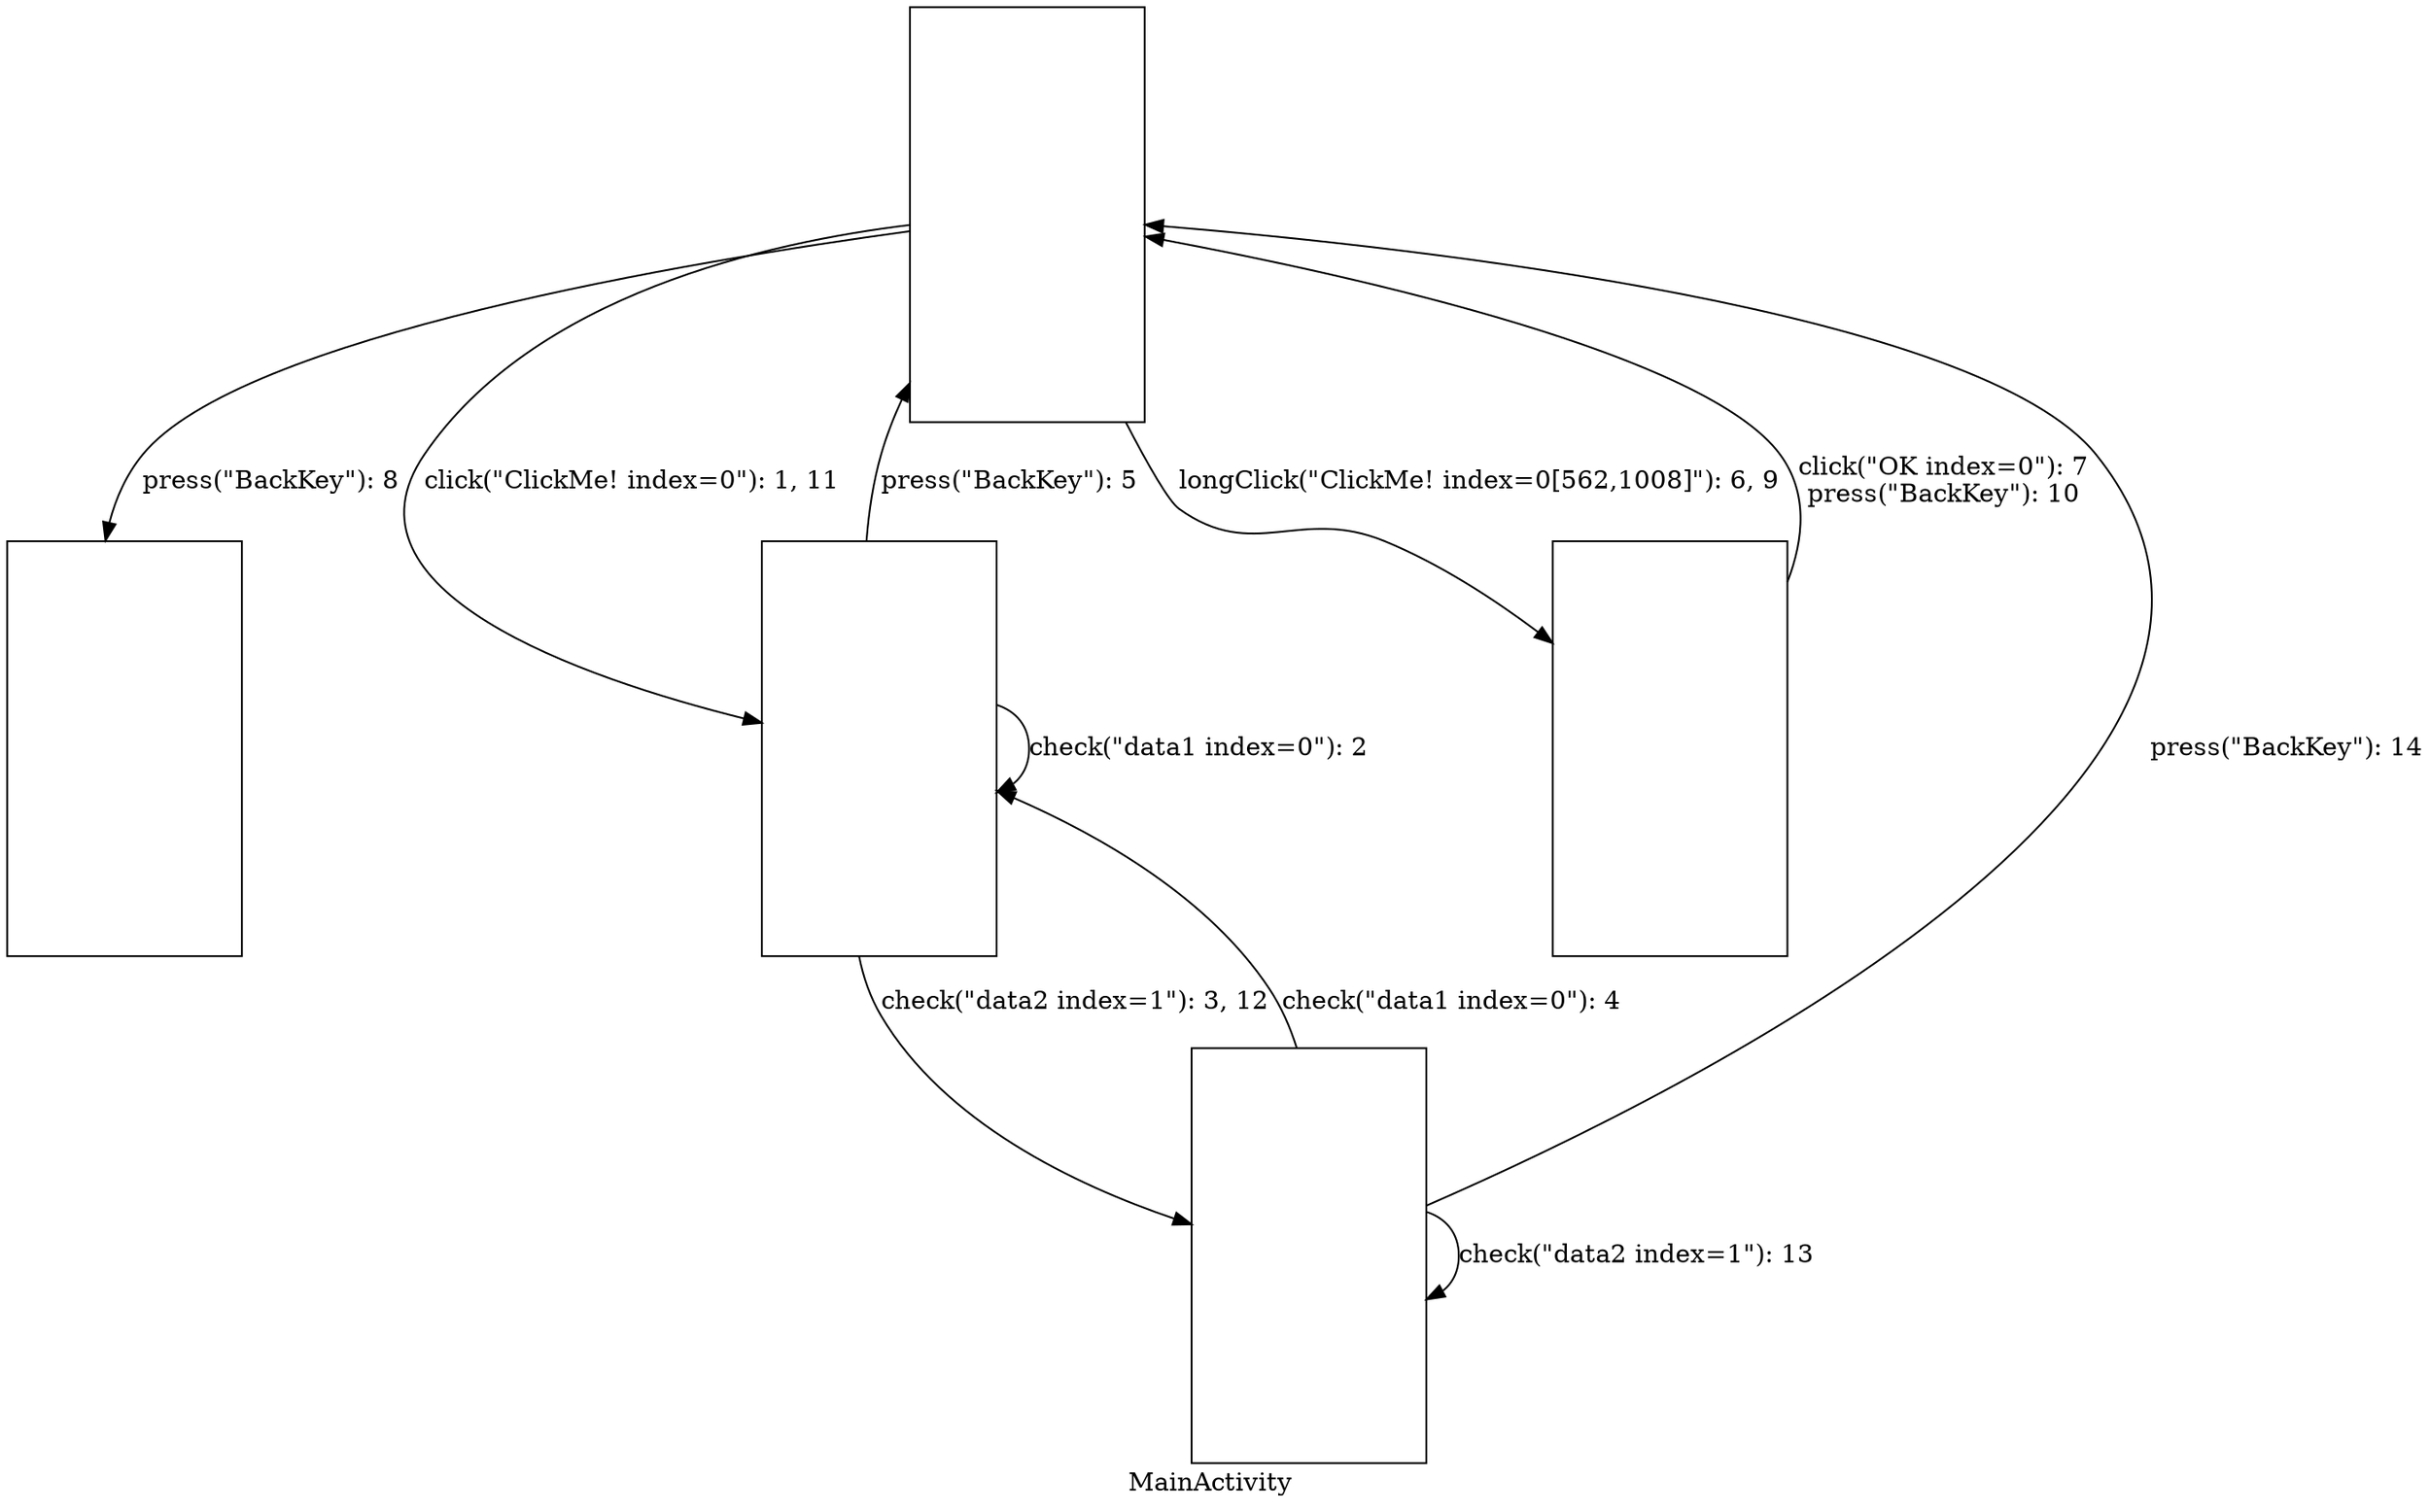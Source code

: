 digraph g {
graph [color=red];
imagepath = "gui_pages/20181214_181510_testpopup_NFS";
label = "  HomeActivity   ";
state_0 [label="",shape=box,fixedsize=true,width=1.8,height=3.2,image="States/0.png",URL="States/0.png"];
label = "  MainActivity   ";
state_1 [label="",shape=box,fixedsize=true,width=1.8,height=3.2,image="States/1.png",URL="States/1.png"];
state_2 [label="",shape=box,fixedsize=true,width=1.8,height=3.2,image="States/2.png",URL="States/2.png"];
state_4 [label="",shape=box,fixedsize=true,width=1.8,height=3.2,image="States/4.png",URL="States/4.png"];
state_7 [label="",shape=box,fixedsize=true,width=1.8,height=3.2,image="States/7.png",URL="States/7.png"];
state_1 -> state_2[label = "click(\"ClickMe! index=0\"): 1, 11
",fontcolor = Black,color = Black];
state_1 -> state_7[label = "longClick(\"ClickMe! index=0[562,1008]\"): 6, 9
",fontcolor = Black,color = Black];
state_1 -> state_0[label = "press(\"BackKey\"): 8
",fontcolor = Black,color = Black];
state_2 -> state_2[label = "check(\"data1 index=0\"): 2
",fontcolor = Black,color = Black];
state_2 -> state_4[label = "check(\"data2 index=1\"): 3, 12
",fontcolor = Black,color = Black];
state_2 -> state_1[label = "press(\"BackKey\"): 5
",fontcolor = Black,color = Black];
state_4 -> state_4[label = "check(\"data2 index=1\"): 13
",fontcolor = Black,color = Black];
state_4 -> state_2[label = "check(\"data1 index=0\"): 4
",fontcolor = Black,color = Black];
state_4 -> state_1[label = "press(\"BackKey\"): 14
",fontcolor = Black,color = Black];
state_7 -> state_1[label = "click(\"OK index=0\"): 7
press(\"BackKey\"): 10
",fontcolor = Black,color = Black];
}
